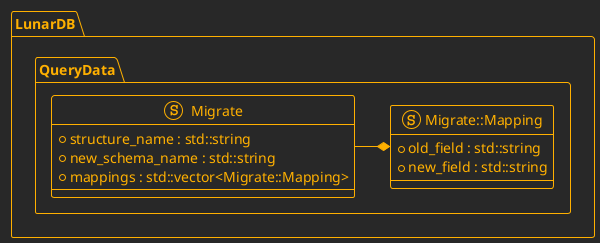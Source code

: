 @startuml Migrate
!theme crt-amber

namespace LunarDB.QueryData {

struct Migrate {
    + structure_name : std::string
    + new_schema_name : std::string
    + mappings : std::vector<Migrate::Mapping>
}

struct Migrate::Mapping {
    + old_field : std::string
    + new_field : std::string
}

Migrate -* Migrate::Mapping

}

@enduml
